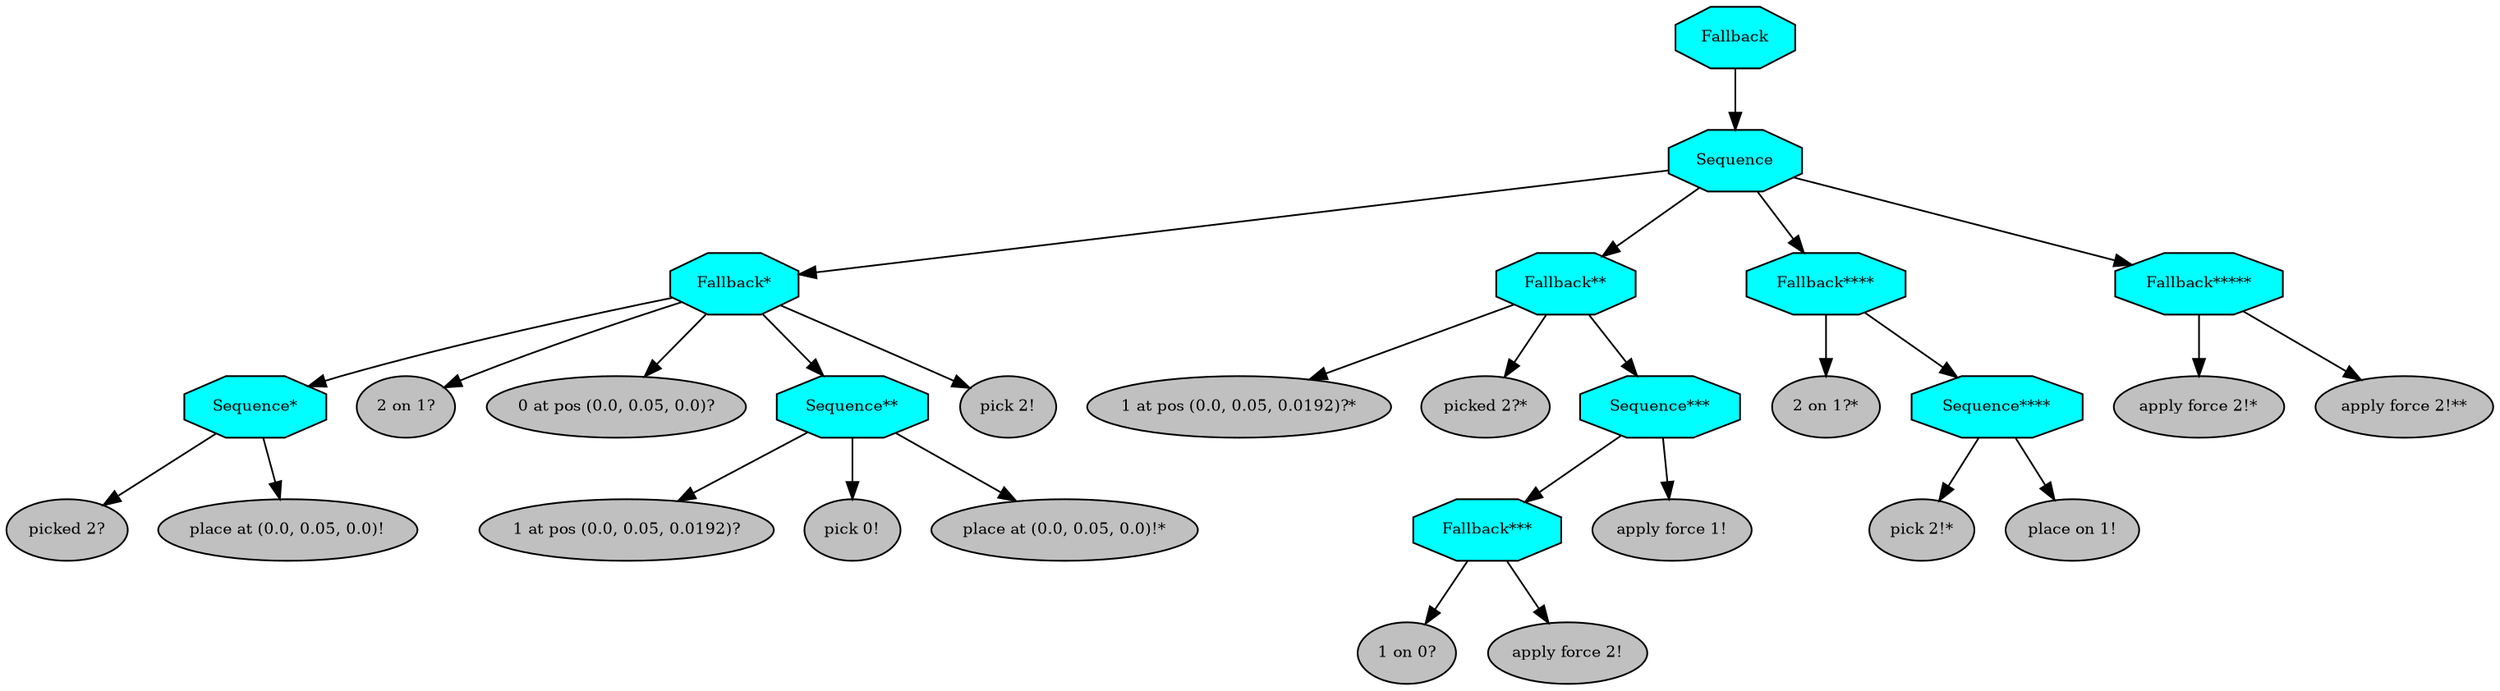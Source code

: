 digraph pastafarianism {
ordering=out;
graph [fontname="times-roman"];
node [fontname="times-roman"];
edge [fontname="times-roman"];
Fallback [fillcolor=cyan, fontcolor=black, fontsize=9, label=Fallback, shape=octagon, style=filled];
Sequence [fillcolor=cyan, fontcolor=black, fontsize=9, label=Sequence, shape=octagon, style=filled];
Fallback -> Sequence;
"Fallback*" [fillcolor=cyan, fontcolor=black, fontsize=9, label="Fallback*", shape=octagon, style=filled];
Sequence -> "Fallback*";
"Sequence*" [fillcolor=cyan, fontcolor=black, fontsize=9, label="Sequence*", shape=octagon, style=filled];
"Fallback*" -> "Sequence*";
"picked 2?" [fillcolor=gray, fontcolor=black, fontsize=9, label="picked 2?", shape=ellipse, style=filled];
"Sequence*" -> "picked 2?";
"place at (0.0, 0.05, 0.0)!" [fillcolor=gray, fontcolor=black, fontsize=9, label="place at (0.0, 0.05, 0.0)!", shape=ellipse, style=filled];
"Sequence*" -> "place at (0.0, 0.05, 0.0)!";
"2 on 1?" [fillcolor=gray, fontcolor=black, fontsize=9, label="2 on 1?", shape=ellipse, style=filled];
"Fallback*" -> "2 on 1?";
"0 at pos (0.0, 0.05, 0.0)?" [fillcolor=gray, fontcolor=black, fontsize=9, label="0 at pos (0.0, 0.05, 0.0)?", shape=ellipse, style=filled];
"Fallback*" -> "0 at pos (0.0, 0.05, 0.0)?";
"Sequence**" [fillcolor=cyan, fontcolor=black, fontsize=9, label="Sequence**", shape=octagon, style=filled];
"Fallback*" -> "Sequence**";
"1 at pos (0.0, 0.05, 0.0192)?" [fillcolor=gray, fontcolor=black, fontsize=9, label="1 at pos (0.0, 0.05, 0.0192)?", shape=ellipse, style=filled];
"Sequence**" -> "1 at pos (0.0, 0.05, 0.0192)?";
"pick 0!" [fillcolor=gray, fontcolor=black, fontsize=9, label="pick 0!", shape=ellipse, style=filled];
"Sequence**" -> "pick 0!";
"place at (0.0, 0.05, 0.0)!*" [fillcolor=gray, fontcolor=black, fontsize=9, label="place at (0.0, 0.05, 0.0)!*", shape=ellipse, style=filled];
"Sequence**" -> "place at (0.0, 0.05, 0.0)!*";
"pick 2!" [fillcolor=gray, fontcolor=black, fontsize=9, label="pick 2!", shape=ellipse, style=filled];
"Fallback*" -> "pick 2!";
"Fallback**" [fillcolor=cyan, fontcolor=black, fontsize=9, label="Fallback**", shape=octagon, style=filled];
Sequence -> "Fallback**";
"1 at pos (0.0, 0.05, 0.0192)?*" [fillcolor=gray, fontcolor=black, fontsize=9, label="1 at pos (0.0, 0.05, 0.0192)?*", shape=ellipse, style=filled];
"Fallback**" -> "1 at pos (0.0, 0.05, 0.0192)?*";
"picked 2?*" [fillcolor=gray, fontcolor=black, fontsize=9, label="picked 2?*", shape=ellipse, style=filled];
"Fallback**" -> "picked 2?*";
"Sequence***" [fillcolor=cyan, fontcolor=black, fontsize=9, label="Sequence***", shape=octagon, style=filled];
"Fallback**" -> "Sequence***";
"Fallback***" [fillcolor=cyan, fontcolor=black, fontsize=9, label="Fallback***", shape=octagon, style=filled];
"Sequence***" -> "Fallback***";
"1 on 0?" [fillcolor=gray, fontcolor=black, fontsize=9, label="1 on 0?", shape=ellipse, style=filled];
"Fallback***" -> "1 on 0?";
"apply force 2!" [fillcolor=gray, fontcolor=black, fontsize=9, label="apply force 2!", shape=ellipse, style=filled];
"Fallback***" -> "apply force 2!";
"apply force 1!" [fillcolor=gray, fontcolor=black, fontsize=9, label="apply force 1!", shape=ellipse, style=filled];
"Sequence***" -> "apply force 1!";
"Fallback****" [fillcolor=cyan, fontcolor=black, fontsize=9, label="Fallback****", shape=octagon, style=filled];
Sequence -> "Fallback****";
"2 on 1?*" [fillcolor=gray, fontcolor=black, fontsize=9, label="2 on 1?*", shape=ellipse, style=filled];
"Fallback****" -> "2 on 1?*";
"Sequence****" [fillcolor=cyan, fontcolor=black, fontsize=9, label="Sequence****", shape=octagon, style=filled];
"Fallback****" -> "Sequence****";
"pick 2!*" [fillcolor=gray, fontcolor=black, fontsize=9, label="pick 2!*", shape=ellipse, style=filled];
"Sequence****" -> "pick 2!*";
"place on 1!" [fillcolor=gray, fontcolor=black, fontsize=9, label="place on 1!", shape=ellipse, style=filled];
"Sequence****" -> "place on 1!";
"Fallback*****" [fillcolor=cyan, fontcolor=black, fontsize=9, label="Fallback*****", shape=octagon, style=filled];
Sequence -> "Fallback*****";
"apply force 2!*" [fillcolor=gray, fontcolor=black, fontsize=9, label="apply force 2!*", shape=ellipse, style=filled];
"Fallback*****" -> "apply force 2!*";
"apply force 2!**" [fillcolor=gray, fontcolor=black, fontsize=9, label="apply force 2!**", shape=ellipse, style=filled];
"Fallback*****" -> "apply force 2!**";
}
